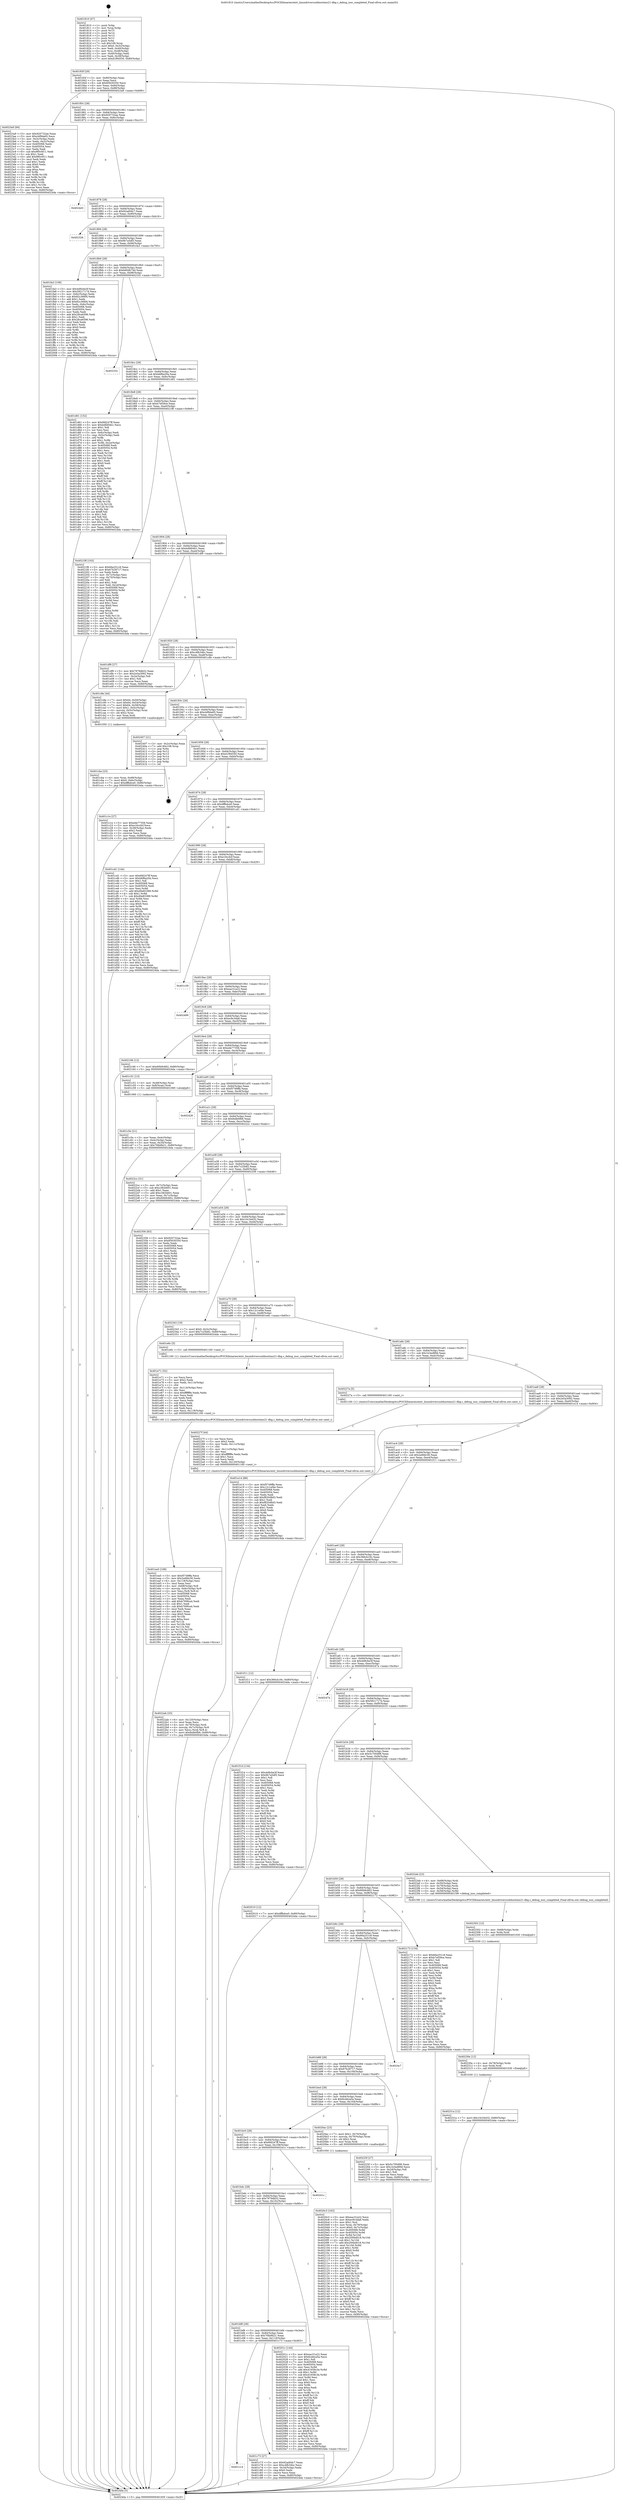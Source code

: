 digraph "0x401810" {
  label = "0x401810 (/mnt/c/Users/mathe/Desktop/tcc/POCII/binaries/extr_linuxdriversusbhostimx21-dbg.c_debug_isoc_completed_Final-ollvm.out::main(0))"
  labelloc = "t"
  node[shape=record]

  Entry [label="",width=0.3,height=0.3,shape=circle,fillcolor=black,style=filled]
  "0x40183f" [label="{
     0x40183f [29]\l
     | [instrs]\l
     &nbsp;&nbsp;0x40183f \<+3\>: mov -0x80(%rbp),%eax\l
     &nbsp;&nbsp;0x401842 \<+2\>: mov %eax,%ecx\l
     &nbsp;&nbsp;0x401844 \<+6\>: sub $0x85630350,%ecx\l
     &nbsp;&nbsp;0x40184a \<+6\>: mov %eax,-0x84(%rbp)\l
     &nbsp;&nbsp;0x401850 \<+6\>: mov %ecx,-0x88(%rbp)\l
     &nbsp;&nbsp;0x401856 \<+6\>: je 00000000004023a9 \<main+0xb99\>\l
  }"]
  "0x4023a9" [label="{
     0x4023a9 [94]\l
     | [instrs]\l
     &nbsp;&nbsp;0x4023a9 \<+5\>: mov $0x920732ae,%eax\l
     &nbsp;&nbsp;0x4023ae \<+5\>: mov $0xcbf9da65,%ecx\l
     &nbsp;&nbsp;0x4023b3 \<+3\>: mov -0x3c(%rbp),%edx\l
     &nbsp;&nbsp;0x4023b6 \<+3\>: mov %edx,-0x2c(%rbp)\l
     &nbsp;&nbsp;0x4023b9 \<+7\>: mov 0x405068,%edx\l
     &nbsp;&nbsp;0x4023c0 \<+7\>: mov 0x405054,%esi\l
     &nbsp;&nbsp;0x4023c7 \<+2\>: mov %edx,%edi\l
     &nbsp;&nbsp;0x4023c9 \<+6\>: sub $0x9f0c0f11,%edi\l
     &nbsp;&nbsp;0x4023cf \<+3\>: sub $0x1,%edi\l
     &nbsp;&nbsp;0x4023d2 \<+6\>: add $0x9f0c0f11,%edi\l
     &nbsp;&nbsp;0x4023d8 \<+3\>: imul %edi,%edx\l
     &nbsp;&nbsp;0x4023db \<+3\>: and $0x1,%edx\l
     &nbsp;&nbsp;0x4023de \<+3\>: cmp $0x0,%edx\l
     &nbsp;&nbsp;0x4023e1 \<+4\>: sete %r8b\l
     &nbsp;&nbsp;0x4023e5 \<+3\>: cmp $0xa,%esi\l
     &nbsp;&nbsp;0x4023e8 \<+4\>: setl %r9b\l
     &nbsp;&nbsp;0x4023ec \<+3\>: mov %r8b,%r10b\l
     &nbsp;&nbsp;0x4023ef \<+3\>: and %r9b,%r10b\l
     &nbsp;&nbsp;0x4023f2 \<+3\>: xor %r9b,%r8b\l
     &nbsp;&nbsp;0x4023f5 \<+3\>: or %r8b,%r10b\l
     &nbsp;&nbsp;0x4023f8 \<+4\>: test $0x1,%r10b\l
     &nbsp;&nbsp;0x4023fc \<+3\>: cmovne %ecx,%eax\l
     &nbsp;&nbsp;0x4023ff \<+3\>: mov %eax,-0x80(%rbp)\l
     &nbsp;&nbsp;0x402402 \<+5\>: jmp 00000000004024da \<main+0xcca\>\l
  }"]
  "0x40185c" [label="{
     0x40185c [28]\l
     | [instrs]\l
     &nbsp;&nbsp;0x40185c \<+5\>: jmp 0000000000401861 \<main+0x51\>\l
     &nbsp;&nbsp;0x401861 \<+6\>: mov -0x84(%rbp),%eax\l
     &nbsp;&nbsp;0x401867 \<+5\>: sub $0x920732ae,%eax\l
     &nbsp;&nbsp;0x40186c \<+6\>: mov %eax,-0x8c(%rbp)\l
     &nbsp;&nbsp;0x401872 \<+6\>: je 00000000004024d3 \<main+0xcc3\>\l
  }"]
  Exit [label="",width=0.3,height=0.3,shape=circle,fillcolor=black,style=filled,peripheries=2]
  "0x4024d3" [label="{
     0x4024d3\l
  }", style=dashed]
  "0x401878" [label="{
     0x401878 [28]\l
     | [instrs]\l
     &nbsp;&nbsp;0x401878 \<+5\>: jmp 000000000040187d \<main+0x6d\>\l
     &nbsp;&nbsp;0x40187d \<+6\>: mov -0x84(%rbp),%eax\l
     &nbsp;&nbsp;0x401883 \<+5\>: sub $0x92ad0dc7,%eax\l
     &nbsp;&nbsp;0x401888 \<+6\>: mov %eax,-0x90(%rbp)\l
     &nbsp;&nbsp;0x40188e \<+6\>: je 0000000000402326 \<main+0xb16\>\l
  }"]
  "0x40231a" [label="{
     0x40231a [12]\l
     | [instrs]\l
     &nbsp;&nbsp;0x40231a \<+7\>: movl $0x10c34432,-0x80(%rbp)\l
     &nbsp;&nbsp;0x402321 \<+5\>: jmp 00000000004024da \<main+0xcca\>\l
  }"]
  "0x402326" [label="{
     0x402326\l
  }", style=dashed]
  "0x401894" [label="{
     0x401894 [28]\l
     | [instrs]\l
     &nbsp;&nbsp;0x401894 \<+5\>: jmp 0000000000401899 \<main+0x89\>\l
     &nbsp;&nbsp;0x401899 \<+6\>: mov -0x84(%rbp),%eax\l
     &nbsp;&nbsp;0x40189f \<+5\>: sub $0x9b7a5df3,%eax\l
     &nbsp;&nbsp;0x4018a4 \<+6\>: mov %eax,-0x94(%rbp)\l
     &nbsp;&nbsp;0x4018aa \<+6\>: je 0000000000401fa3 \<main+0x793\>\l
  }"]
  "0x40230e" [label="{
     0x40230e [12]\l
     | [instrs]\l
     &nbsp;&nbsp;0x40230e \<+4\>: mov -0x78(%rbp),%rdx\l
     &nbsp;&nbsp;0x402312 \<+3\>: mov %rdx,%rdi\l
     &nbsp;&nbsp;0x402315 \<+5\>: call 0000000000401030 \<free@plt\>\l
     | [calls]\l
     &nbsp;&nbsp;0x401030 \{1\} (unknown)\l
  }"]
  "0x401fa3" [label="{
     0x401fa3 [109]\l
     | [instrs]\l
     &nbsp;&nbsp;0x401fa3 \<+5\>: mov $0x4d9cbe3f,%eax\l
     &nbsp;&nbsp;0x401fa8 \<+5\>: mov $0x5821717d,%ecx\l
     &nbsp;&nbsp;0x401fad \<+3\>: mov -0x6c(%rbp),%edx\l
     &nbsp;&nbsp;0x401fb0 \<+6\>: sub $0x82c366f4,%edx\l
     &nbsp;&nbsp;0x401fb6 \<+3\>: add $0x1,%edx\l
     &nbsp;&nbsp;0x401fb9 \<+6\>: add $0x82c366f4,%edx\l
     &nbsp;&nbsp;0x401fbf \<+3\>: mov %edx,-0x6c(%rbp)\l
     &nbsp;&nbsp;0x401fc2 \<+7\>: mov 0x405068,%edx\l
     &nbsp;&nbsp;0x401fc9 \<+7\>: mov 0x405054,%esi\l
     &nbsp;&nbsp;0x401fd0 \<+2\>: mov %edx,%edi\l
     &nbsp;&nbsp;0x401fd2 \<+6\>: add $0x28ca6596,%edi\l
     &nbsp;&nbsp;0x401fd8 \<+3\>: sub $0x1,%edi\l
     &nbsp;&nbsp;0x401fdb \<+6\>: sub $0x28ca6596,%edi\l
     &nbsp;&nbsp;0x401fe1 \<+3\>: imul %edi,%edx\l
     &nbsp;&nbsp;0x401fe4 \<+3\>: and $0x1,%edx\l
     &nbsp;&nbsp;0x401fe7 \<+3\>: cmp $0x0,%edx\l
     &nbsp;&nbsp;0x401fea \<+4\>: sete %r8b\l
     &nbsp;&nbsp;0x401fee \<+3\>: cmp $0xa,%esi\l
     &nbsp;&nbsp;0x401ff1 \<+4\>: setl %r9b\l
     &nbsp;&nbsp;0x401ff5 \<+3\>: mov %r8b,%r10b\l
     &nbsp;&nbsp;0x401ff8 \<+3\>: and %r9b,%r10b\l
     &nbsp;&nbsp;0x401ffb \<+3\>: xor %r9b,%r8b\l
     &nbsp;&nbsp;0x401ffe \<+3\>: or %r8b,%r10b\l
     &nbsp;&nbsp;0x402001 \<+4\>: test $0x1,%r10b\l
     &nbsp;&nbsp;0x402005 \<+3\>: cmovne %ecx,%eax\l
     &nbsp;&nbsp;0x402008 \<+3\>: mov %eax,-0x80(%rbp)\l
     &nbsp;&nbsp;0x40200b \<+5\>: jmp 00000000004024da \<main+0xcca\>\l
  }"]
  "0x4018b0" [label="{
     0x4018b0 [28]\l
     | [instrs]\l
     &nbsp;&nbsp;0x4018b0 \<+5\>: jmp 00000000004018b5 \<main+0xa5\>\l
     &nbsp;&nbsp;0x4018b5 \<+6\>: mov -0x84(%rbp),%eax\l
     &nbsp;&nbsp;0x4018bb \<+5\>: sub $0xb60db74d,%eax\l
     &nbsp;&nbsp;0x4018c0 \<+6\>: mov %eax,-0x98(%rbp)\l
     &nbsp;&nbsp;0x4018c6 \<+6\>: je 0000000000402332 \<main+0xb22\>\l
  }"]
  "0x402302" [label="{
     0x402302 [12]\l
     | [instrs]\l
     &nbsp;&nbsp;0x402302 \<+4\>: mov -0x68(%rbp),%rdx\l
     &nbsp;&nbsp;0x402306 \<+3\>: mov %rdx,%rdi\l
     &nbsp;&nbsp;0x402309 \<+5\>: call 0000000000401030 \<free@plt\>\l
     | [calls]\l
     &nbsp;&nbsp;0x401030 \{1\} (unknown)\l
  }"]
  "0x402332" [label="{
     0x402332\l
  }", style=dashed]
  "0x4018cc" [label="{
     0x4018cc [28]\l
     | [instrs]\l
     &nbsp;&nbsp;0x4018cc \<+5\>: jmp 00000000004018d1 \<main+0xc1\>\l
     &nbsp;&nbsp;0x4018d1 \<+6\>: mov -0x84(%rbp),%eax\l
     &nbsp;&nbsp;0x4018d7 \<+5\>: sub $0xb6f6a20a,%eax\l
     &nbsp;&nbsp;0x4018dc \<+6\>: mov %eax,-0x9c(%rbp)\l
     &nbsp;&nbsp;0x4018e2 \<+6\>: je 0000000000401d61 \<main+0x551\>\l
  }"]
  "0x4022ab" [label="{
     0x4022ab [33]\l
     | [instrs]\l
     &nbsp;&nbsp;0x4022ab \<+6\>: mov -0x120(%rbp),%ecx\l
     &nbsp;&nbsp;0x4022b1 \<+3\>: imul %eax,%ecx\l
     &nbsp;&nbsp;0x4022b4 \<+4\>: mov -0x78(%rbp),%rdi\l
     &nbsp;&nbsp;0x4022b8 \<+4\>: movslq -0x7c(%rbp),%r8\l
     &nbsp;&nbsp;0x4022bc \<+4\>: mov %ecx,(%rdi,%r8,4)\l
     &nbsp;&nbsp;0x4022c0 \<+7\>: movl $0xfedb0fb6,-0x80(%rbp)\l
     &nbsp;&nbsp;0x4022c7 \<+5\>: jmp 00000000004024da \<main+0xcca\>\l
  }"]
  "0x401d61" [label="{
     0x401d61 [152]\l
     | [instrs]\l
     &nbsp;&nbsp;0x401d61 \<+5\>: mov $0x6fd247ff,%eax\l
     &nbsp;&nbsp;0x401d66 \<+5\>: mov $0xbdfd04b1,%ecx\l
     &nbsp;&nbsp;0x401d6b \<+2\>: mov $0x1,%dl\l
     &nbsp;&nbsp;0x401d6d \<+2\>: xor %esi,%esi\l
     &nbsp;&nbsp;0x401d6f \<+3\>: mov -0x6c(%rbp),%edi\l
     &nbsp;&nbsp;0x401d72 \<+3\>: cmp -0x5c(%rbp),%edi\l
     &nbsp;&nbsp;0x401d75 \<+4\>: setl %r8b\l
     &nbsp;&nbsp;0x401d79 \<+4\>: and $0x1,%r8b\l
     &nbsp;&nbsp;0x401d7d \<+4\>: mov %r8b,-0x2e(%rbp)\l
     &nbsp;&nbsp;0x401d81 \<+7\>: mov 0x405068,%edi\l
     &nbsp;&nbsp;0x401d88 \<+8\>: mov 0x405054,%r9d\l
     &nbsp;&nbsp;0x401d90 \<+3\>: sub $0x1,%esi\l
     &nbsp;&nbsp;0x401d93 \<+3\>: mov %edi,%r10d\l
     &nbsp;&nbsp;0x401d96 \<+3\>: add %esi,%r10d\l
     &nbsp;&nbsp;0x401d99 \<+4\>: imul %r10d,%edi\l
     &nbsp;&nbsp;0x401d9d \<+3\>: and $0x1,%edi\l
     &nbsp;&nbsp;0x401da0 \<+3\>: cmp $0x0,%edi\l
     &nbsp;&nbsp;0x401da3 \<+4\>: sete %r8b\l
     &nbsp;&nbsp;0x401da7 \<+4\>: cmp $0xa,%r9d\l
     &nbsp;&nbsp;0x401dab \<+4\>: setl %r11b\l
     &nbsp;&nbsp;0x401daf \<+3\>: mov %r8b,%bl\l
     &nbsp;&nbsp;0x401db2 \<+3\>: xor $0xff,%bl\l
     &nbsp;&nbsp;0x401db5 \<+3\>: mov %r11b,%r14b\l
     &nbsp;&nbsp;0x401db8 \<+4\>: xor $0xff,%r14b\l
     &nbsp;&nbsp;0x401dbc \<+3\>: xor $0x1,%dl\l
     &nbsp;&nbsp;0x401dbf \<+3\>: mov %bl,%r15b\l
     &nbsp;&nbsp;0x401dc2 \<+4\>: and $0xff,%r15b\l
     &nbsp;&nbsp;0x401dc6 \<+3\>: and %dl,%r8b\l
     &nbsp;&nbsp;0x401dc9 \<+3\>: mov %r14b,%r12b\l
     &nbsp;&nbsp;0x401dcc \<+4\>: and $0xff,%r12b\l
     &nbsp;&nbsp;0x401dd0 \<+3\>: and %dl,%r11b\l
     &nbsp;&nbsp;0x401dd3 \<+3\>: or %r8b,%r15b\l
     &nbsp;&nbsp;0x401dd6 \<+3\>: or %r11b,%r12b\l
     &nbsp;&nbsp;0x401dd9 \<+3\>: xor %r12b,%r15b\l
     &nbsp;&nbsp;0x401ddc \<+3\>: or %r14b,%bl\l
     &nbsp;&nbsp;0x401ddf \<+3\>: xor $0xff,%bl\l
     &nbsp;&nbsp;0x401de2 \<+3\>: or $0x1,%dl\l
     &nbsp;&nbsp;0x401de5 \<+2\>: and %dl,%bl\l
     &nbsp;&nbsp;0x401de7 \<+3\>: or %bl,%r15b\l
     &nbsp;&nbsp;0x401dea \<+4\>: test $0x1,%r15b\l
     &nbsp;&nbsp;0x401dee \<+3\>: cmovne %ecx,%eax\l
     &nbsp;&nbsp;0x401df1 \<+3\>: mov %eax,-0x80(%rbp)\l
     &nbsp;&nbsp;0x401df4 \<+5\>: jmp 00000000004024da \<main+0xcca\>\l
  }"]
  "0x4018e8" [label="{
     0x4018e8 [28]\l
     | [instrs]\l
     &nbsp;&nbsp;0x4018e8 \<+5\>: jmp 00000000004018ed \<main+0xdd\>\l
     &nbsp;&nbsp;0x4018ed \<+6\>: mov -0x84(%rbp),%eax\l
     &nbsp;&nbsp;0x4018f3 \<+5\>: sub $0xb7ef39ce,%eax\l
     &nbsp;&nbsp;0x4018f8 \<+6\>: mov %eax,-0xa0(%rbp)\l
     &nbsp;&nbsp;0x4018fe \<+6\>: je 00000000004021f8 \<main+0x9e8\>\l
  }"]
  "0x40227f" [label="{
     0x40227f [44]\l
     | [instrs]\l
     &nbsp;&nbsp;0x40227f \<+2\>: xor %ecx,%ecx\l
     &nbsp;&nbsp;0x402281 \<+5\>: mov $0x2,%edx\l
     &nbsp;&nbsp;0x402286 \<+6\>: mov %edx,-0x11c(%rbp)\l
     &nbsp;&nbsp;0x40228c \<+1\>: cltd\l
     &nbsp;&nbsp;0x40228d \<+6\>: mov -0x11c(%rbp),%esi\l
     &nbsp;&nbsp;0x402293 \<+2\>: idiv %esi\l
     &nbsp;&nbsp;0x402295 \<+6\>: imul $0xfffffffe,%edx,%edx\l
     &nbsp;&nbsp;0x40229b \<+3\>: sub $0x1,%ecx\l
     &nbsp;&nbsp;0x40229e \<+2\>: sub %ecx,%edx\l
     &nbsp;&nbsp;0x4022a0 \<+6\>: mov %edx,-0x120(%rbp)\l
     &nbsp;&nbsp;0x4022a6 \<+5\>: call 0000000000401160 \<next_i\>\l
     | [calls]\l
     &nbsp;&nbsp;0x401160 \{1\} (/mnt/c/Users/mathe/Desktop/tcc/POCII/binaries/extr_linuxdriversusbhostimx21-dbg.c_debug_isoc_completed_Final-ollvm.out::next_i)\l
  }"]
  "0x4021f8" [label="{
     0x4021f8 [103]\l
     | [instrs]\l
     &nbsp;&nbsp;0x4021f8 \<+5\>: mov $0x66a251c9,%eax\l
     &nbsp;&nbsp;0x4021fd \<+5\>: mov $0x67b28717,%ecx\l
     &nbsp;&nbsp;0x402202 \<+2\>: xor %edx,%edx\l
     &nbsp;&nbsp;0x402204 \<+3\>: mov -0x7c(%rbp),%esi\l
     &nbsp;&nbsp;0x402207 \<+3\>: cmp -0x70(%rbp),%esi\l
     &nbsp;&nbsp;0x40220a \<+4\>: setl %dil\l
     &nbsp;&nbsp;0x40220e \<+4\>: and $0x1,%dil\l
     &nbsp;&nbsp;0x402212 \<+4\>: mov %dil,-0x2d(%rbp)\l
     &nbsp;&nbsp;0x402216 \<+7\>: mov 0x405068,%esi\l
     &nbsp;&nbsp;0x40221d \<+8\>: mov 0x405054,%r8d\l
     &nbsp;&nbsp;0x402225 \<+3\>: sub $0x1,%edx\l
     &nbsp;&nbsp;0x402228 \<+3\>: mov %esi,%r9d\l
     &nbsp;&nbsp;0x40222b \<+3\>: add %edx,%r9d\l
     &nbsp;&nbsp;0x40222e \<+4\>: imul %r9d,%esi\l
     &nbsp;&nbsp;0x402232 \<+3\>: and $0x1,%esi\l
     &nbsp;&nbsp;0x402235 \<+3\>: cmp $0x0,%esi\l
     &nbsp;&nbsp;0x402238 \<+4\>: sete %dil\l
     &nbsp;&nbsp;0x40223c \<+4\>: cmp $0xa,%r8d\l
     &nbsp;&nbsp;0x402240 \<+4\>: setl %r10b\l
     &nbsp;&nbsp;0x402244 \<+3\>: mov %dil,%r11b\l
     &nbsp;&nbsp;0x402247 \<+3\>: and %r10b,%r11b\l
     &nbsp;&nbsp;0x40224a \<+3\>: xor %r10b,%dil\l
     &nbsp;&nbsp;0x40224d \<+3\>: or %dil,%r11b\l
     &nbsp;&nbsp;0x402250 \<+4\>: test $0x1,%r11b\l
     &nbsp;&nbsp;0x402254 \<+3\>: cmovne %ecx,%eax\l
     &nbsp;&nbsp;0x402257 \<+3\>: mov %eax,-0x80(%rbp)\l
     &nbsp;&nbsp;0x40225a \<+5\>: jmp 00000000004024da \<main+0xcca\>\l
  }"]
  "0x401904" [label="{
     0x401904 [28]\l
     | [instrs]\l
     &nbsp;&nbsp;0x401904 \<+5\>: jmp 0000000000401909 \<main+0xf9\>\l
     &nbsp;&nbsp;0x401909 \<+6\>: mov -0x84(%rbp),%eax\l
     &nbsp;&nbsp;0x40190f \<+5\>: sub $0xbdfd04b1,%eax\l
     &nbsp;&nbsp;0x401914 \<+6\>: mov %eax,-0xa4(%rbp)\l
     &nbsp;&nbsp;0x40191a \<+6\>: je 0000000000401df9 \<main+0x5e9\>\l
  }"]
  "0x4020c3" [label="{
     0x4020c3 [163]\l
     | [instrs]\l
     &nbsp;&nbsp;0x4020c3 \<+5\>: mov $0xeac31a22,%ecx\l
     &nbsp;&nbsp;0x4020c8 \<+5\>: mov $0xec9c3da6,%edx\l
     &nbsp;&nbsp;0x4020cd \<+3\>: mov $0x1,%sil\l
     &nbsp;&nbsp;0x4020d0 \<+4\>: mov %rax,-0x78(%rbp)\l
     &nbsp;&nbsp;0x4020d4 \<+7\>: movl $0x0,-0x7c(%rbp)\l
     &nbsp;&nbsp;0x4020db \<+8\>: mov 0x405068,%r8d\l
     &nbsp;&nbsp;0x4020e3 \<+8\>: mov 0x405054,%r9d\l
     &nbsp;&nbsp;0x4020eb \<+3\>: mov %r8d,%r10d\l
     &nbsp;&nbsp;0x4020ee \<+7\>: sub $0x200bd018,%r10d\l
     &nbsp;&nbsp;0x4020f5 \<+4\>: sub $0x1,%r10d\l
     &nbsp;&nbsp;0x4020f9 \<+7\>: add $0x200bd018,%r10d\l
     &nbsp;&nbsp;0x402100 \<+4\>: imul %r10d,%r8d\l
     &nbsp;&nbsp;0x402104 \<+4\>: and $0x1,%r8d\l
     &nbsp;&nbsp;0x402108 \<+4\>: cmp $0x0,%r8d\l
     &nbsp;&nbsp;0x40210c \<+4\>: sete %r11b\l
     &nbsp;&nbsp;0x402110 \<+4\>: cmp $0xa,%r9d\l
     &nbsp;&nbsp;0x402114 \<+3\>: setl %bl\l
     &nbsp;&nbsp;0x402117 \<+3\>: mov %r11b,%r14b\l
     &nbsp;&nbsp;0x40211a \<+4\>: xor $0xff,%r14b\l
     &nbsp;&nbsp;0x40211e \<+3\>: mov %bl,%r15b\l
     &nbsp;&nbsp;0x402121 \<+4\>: xor $0xff,%r15b\l
     &nbsp;&nbsp;0x402125 \<+4\>: xor $0x0,%sil\l
     &nbsp;&nbsp;0x402129 \<+3\>: mov %r14b,%r12b\l
     &nbsp;&nbsp;0x40212c \<+4\>: and $0x0,%r12b\l
     &nbsp;&nbsp;0x402130 \<+3\>: and %sil,%r11b\l
     &nbsp;&nbsp;0x402133 \<+3\>: mov %r15b,%r13b\l
     &nbsp;&nbsp;0x402136 \<+4\>: and $0x0,%r13b\l
     &nbsp;&nbsp;0x40213a \<+3\>: and %sil,%bl\l
     &nbsp;&nbsp;0x40213d \<+3\>: or %r11b,%r12b\l
     &nbsp;&nbsp;0x402140 \<+3\>: or %bl,%r13b\l
     &nbsp;&nbsp;0x402143 \<+3\>: xor %r13b,%r12b\l
     &nbsp;&nbsp;0x402146 \<+3\>: or %r15b,%r14b\l
     &nbsp;&nbsp;0x402149 \<+4\>: xor $0xff,%r14b\l
     &nbsp;&nbsp;0x40214d \<+4\>: or $0x0,%sil\l
     &nbsp;&nbsp;0x402151 \<+3\>: and %sil,%r14b\l
     &nbsp;&nbsp;0x402154 \<+3\>: or %r14b,%r12b\l
     &nbsp;&nbsp;0x402157 \<+4\>: test $0x1,%r12b\l
     &nbsp;&nbsp;0x40215b \<+3\>: cmovne %edx,%ecx\l
     &nbsp;&nbsp;0x40215e \<+3\>: mov %ecx,-0x80(%rbp)\l
     &nbsp;&nbsp;0x402161 \<+5\>: jmp 00000000004024da \<main+0xcca\>\l
  }"]
  "0x401df9" [label="{
     0x401df9 [27]\l
     | [instrs]\l
     &nbsp;&nbsp;0x401df9 \<+5\>: mov $0x7979db52,%eax\l
     &nbsp;&nbsp;0x401dfe \<+5\>: mov $0x2e5a3092,%ecx\l
     &nbsp;&nbsp;0x401e03 \<+3\>: mov -0x2e(%rbp),%dl\l
     &nbsp;&nbsp;0x401e06 \<+3\>: test $0x1,%dl\l
     &nbsp;&nbsp;0x401e09 \<+3\>: cmovne %ecx,%eax\l
     &nbsp;&nbsp;0x401e0c \<+3\>: mov %eax,-0x80(%rbp)\l
     &nbsp;&nbsp;0x401e0f \<+5\>: jmp 00000000004024da \<main+0xcca\>\l
  }"]
  "0x401920" [label="{
     0x401920 [28]\l
     | [instrs]\l
     &nbsp;&nbsp;0x401920 \<+5\>: jmp 0000000000401925 \<main+0x115\>\l
     &nbsp;&nbsp;0x401925 \<+6\>: mov -0x84(%rbp),%eax\l
     &nbsp;&nbsp;0x40192b \<+5\>: sub $0xc4fb34bc,%eax\l
     &nbsp;&nbsp;0x401930 \<+6\>: mov %eax,-0xa8(%rbp)\l
     &nbsp;&nbsp;0x401936 \<+6\>: je 0000000000401c8e \<main+0x47e\>\l
  }"]
  "0x401ea5" [label="{
     0x401ea5 [108]\l
     | [instrs]\l
     &nbsp;&nbsp;0x401ea5 \<+5\>: mov $0xf57d9ffa,%ecx\l
     &nbsp;&nbsp;0x401eaa \<+5\>: mov $0x2e6fdc56,%edx\l
     &nbsp;&nbsp;0x401eaf \<+6\>: mov -0x118(%rbp),%esi\l
     &nbsp;&nbsp;0x401eb5 \<+3\>: imul %eax,%esi\l
     &nbsp;&nbsp;0x401eb8 \<+4\>: mov -0x68(%rbp),%r8\l
     &nbsp;&nbsp;0x401ebc \<+4\>: movslq -0x6c(%rbp),%r9\l
     &nbsp;&nbsp;0x401ec0 \<+4\>: mov %esi,(%r8,%r9,4)\l
     &nbsp;&nbsp;0x401ec4 \<+7\>: mov 0x405068,%eax\l
     &nbsp;&nbsp;0x401ecb \<+7\>: mov 0x405054,%esi\l
     &nbsp;&nbsp;0x401ed2 \<+2\>: mov %eax,%edi\l
     &nbsp;&nbsp;0x401ed4 \<+6\>: add $0xb769fca4,%edi\l
     &nbsp;&nbsp;0x401eda \<+3\>: sub $0x1,%edi\l
     &nbsp;&nbsp;0x401edd \<+6\>: sub $0xb769fca4,%edi\l
     &nbsp;&nbsp;0x401ee3 \<+3\>: imul %edi,%eax\l
     &nbsp;&nbsp;0x401ee6 \<+3\>: and $0x1,%eax\l
     &nbsp;&nbsp;0x401ee9 \<+3\>: cmp $0x0,%eax\l
     &nbsp;&nbsp;0x401eec \<+4\>: sete %r10b\l
     &nbsp;&nbsp;0x401ef0 \<+3\>: cmp $0xa,%esi\l
     &nbsp;&nbsp;0x401ef3 \<+4\>: setl %r11b\l
     &nbsp;&nbsp;0x401ef7 \<+3\>: mov %r10b,%bl\l
     &nbsp;&nbsp;0x401efa \<+3\>: and %r11b,%bl\l
     &nbsp;&nbsp;0x401efd \<+3\>: xor %r11b,%r10b\l
     &nbsp;&nbsp;0x401f00 \<+3\>: or %r10b,%bl\l
     &nbsp;&nbsp;0x401f03 \<+3\>: test $0x1,%bl\l
     &nbsp;&nbsp;0x401f06 \<+3\>: cmovne %edx,%ecx\l
     &nbsp;&nbsp;0x401f09 \<+3\>: mov %ecx,-0x80(%rbp)\l
     &nbsp;&nbsp;0x401f0c \<+5\>: jmp 00000000004024da \<main+0xcca\>\l
  }"]
  "0x401c8e" [label="{
     0x401c8e [44]\l
     | [instrs]\l
     &nbsp;&nbsp;0x401c8e \<+7\>: movl $0x64,-0x50(%rbp)\l
     &nbsp;&nbsp;0x401c95 \<+7\>: movl $0x64,-0x54(%rbp)\l
     &nbsp;&nbsp;0x401c9c \<+7\>: movl $0x64,-0x58(%rbp)\l
     &nbsp;&nbsp;0x401ca3 \<+7\>: movl $0x1,-0x5c(%rbp)\l
     &nbsp;&nbsp;0x401caa \<+4\>: movslq -0x5c(%rbp),%rax\l
     &nbsp;&nbsp;0x401cae \<+4\>: shl $0x2,%rax\l
     &nbsp;&nbsp;0x401cb2 \<+3\>: mov %rax,%rdi\l
     &nbsp;&nbsp;0x401cb5 \<+5\>: call 0000000000401050 \<malloc@plt\>\l
     | [calls]\l
     &nbsp;&nbsp;0x401050 \{1\} (unknown)\l
  }"]
  "0x40193c" [label="{
     0x40193c [28]\l
     | [instrs]\l
     &nbsp;&nbsp;0x40193c \<+5\>: jmp 0000000000401941 \<main+0x131\>\l
     &nbsp;&nbsp;0x401941 \<+6\>: mov -0x84(%rbp),%eax\l
     &nbsp;&nbsp;0x401947 \<+5\>: sub $0xcbf9da65,%eax\l
     &nbsp;&nbsp;0x40194c \<+6\>: mov %eax,-0xac(%rbp)\l
     &nbsp;&nbsp;0x401952 \<+6\>: je 0000000000402407 \<main+0xbf7\>\l
  }"]
  "0x401e71" [label="{
     0x401e71 [52]\l
     | [instrs]\l
     &nbsp;&nbsp;0x401e71 \<+2\>: xor %ecx,%ecx\l
     &nbsp;&nbsp;0x401e73 \<+5\>: mov $0x2,%edx\l
     &nbsp;&nbsp;0x401e78 \<+6\>: mov %edx,-0x114(%rbp)\l
     &nbsp;&nbsp;0x401e7e \<+1\>: cltd\l
     &nbsp;&nbsp;0x401e7f \<+6\>: mov -0x114(%rbp),%esi\l
     &nbsp;&nbsp;0x401e85 \<+2\>: idiv %esi\l
     &nbsp;&nbsp;0x401e87 \<+6\>: imul $0xfffffffe,%edx,%edx\l
     &nbsp;&nbsp;0x401e8d \<+2\>: mov %ecx,%edi\l
     &nbsp;&nbsp;0x401e8f \<+2\>: sub %edx,%edi\l
     &nbsp;&nbsp;0x401e91 \<+2\>: mov %ecx,%edx\l
     &nbsp;&nbsp;0x401e93 \<+3\>: sub $0x1,%edx\l
     &nbsp;&nbsp;0x401e96 \<+2\>: add %edx,%edi\l
     &nbsp;&nbsp;0x401e98 \<+2\>: sub %edi,%ecx\l
     &nbsp;&nbsp;0x401e9a \<+6\>: mov %ecx,-0x118(%rbp)\l
     &nbsp;&nbsp;0x401ea0 \<+5\>: call 0000000000401160 \<next_i\>\l
     | [calls]\l
     &nbsp;&nbsp;0x401160 \{1\} (/mnt/c/Users/mathe/Desktop/tcc/POCII/binaries/extr_linuxdriversusbhostimx21-dbg.c_debug_isoc_completed_Final-ollvm.out::next_i)\l
  }"]
  "0x402407" [label="{
     0x402407 [21]\l
     | [instrs]\l
     &nbsp;&nbsp;0x402407 \<+3\>: mov -0x2c(%rbp),%eax\l
     &nbsp;&nbsp;0x40240a \<+7\>: add $0x108,%rsp\l
     &nbsp;&nbsp;0x402411 \<+1\>: pop %rbx\l
     &nbsp;&nbsp;0x402412 \<+2\>: pop %r12\l
     &nbsp;&nbsp;0x402414 \<+2\>: pop %r13\l
     &nbsp;&nbsp;0x402416 \<+2\>: pop %r14\l
     &nbsp;&nbsp;0x402418 \<+2\>: pop %r15\l
     &nbsp;&nbsp;0x40241a \<+1\>: pop %rbp\l
     &nbsp;&nbsp;0x40241b \<+1\>: ret\l
  }"]
  "0x401958" [label="{
     0x401958 [28]\l
     | [instrs]\l
     &nbsp;&nbsp;0x401958 \<+5\>: jmp 000000000040195d \<main+0x14d\>\l
     &nbsp;&nbsp;0x40195d \<+6\>: mov -0x84(%rbp),%eax\l
     &nbsp;&nbsp;0x401963 \<+5\>: sub $0xd1f94550,%eax\l
     &nbsp;&nbsp;0x401968 \<+6\>: mov %eax,-0xb0(%rbp)\l
     &nbsp;&nbsp;0x40196e \<+6\>: je 0000000000401c1e \<main+0x40e\>\l
  }"]
  "0x401cba" [label="{
     0x401cba [23]\l
     | [instrs]\l
     &nbsp;&nbsp;0x401cba \<+4\>: mov %rax,-0x68(%rbp)\l
     &nbsp;&nbsp;0x401cbe \<+7\>: movl $0x0,-0x6c(%rbp)\l
     &nbsp;&nbsp;0x401cc5 \<+7\>: movl $0xdffbdce0,-0x80(%rbp)\l
     &nbsp;&nbsp;0x401ccc \<+5\>: jmp 00000000004024da \<main+0xcca\>\l
  }"]
  "0x401c1e" [label="{
     0x401c1e [27]\l
     | [instrs]\l
     &nbsp;&nbsp;0x401c1e \<+5\>: mov $0xede77358,%eax\l
     &nbsp;&nbsp;0x401c23 \<+5\>: mov $0xe16ccfcf,%ecx\l
     &nbsp;&nbsp;0x401c28 \<+3\>: mov -0x38(%rbp),%edx\l
     &nbsp;&nbsp;0x401c2b \<+3\>: cmp $0x2,%edx\l
     &nbsp;&nbsp;0x401c2e \<+3\>: cmovne %ecx,%eax\l
     &nbsp;&nbsp;0x401c31 \<+3\>: mov %eax,-0x80(%rbp)\l
     &nbsp;&nbsp;0x401c34 \<+5\>: jmp 00000000004024da \<main+0xcca\>\l
  }"]
  "0x401974" [label="{
     0x401974 [28]\l
     | [instrs]\l
     &nbsp;&nbsp;0x401974 \<+5\>: jmp 0000000000401979 \<main+0x169\>\l
     &nbsp;&nbsp;0x401979 \<+6\>: mov -0x84(%rbp),%eax\l
     &nbsp;&nbsp;0x40197f \<+5\>: sub $0xdffbdce0,%eax\l
     &nbsp;&nbsp;0x401984 \<+6\>: mov %eax,-0xb4(%rbp)\l
     &nbsp;&nbsp;0x40198a \<+6\>: je 0000000000401cd1 \<main+0x4c1\>\l
  }"]
  "0x4024da" [label="{
     0x4024da [5]\l
     | [instrs]\l
     &nbsp;&nbsp;0x4024da \<+5\>: jmp 000000000040183f \<main+0x2f\>\l
  }"]
  "0x401810" [label="{
     0x401810 [47]\l
     | [instrs]\l
     &nbsp;&nbsp;0x401810 \<+1\>: push %rbp\l
     &nbsp;&nbsp;0x401811 \<+3\>: mov %rsp,%rbp\l
     &nbsp;&nbsp;0x401814 \<+2\>: push %r15\l
     &nbsp;&nbsp;0x401816 \<+2\>: push %r14\l
     &nbsp;&nbsp;0x401818 \<+2\>: push %r13\l
     &nbsp;&nbsp;0x40181a \<+2\>: push %r12\l
     &nbsp;&nbsp;0x40181c \<+1\>: push %rbx\l
     &nbsp;&nbsp;0x40181d \<+7\>: sub $0x108,%rsp\l
     &nbsp;&nbsp;0x401824 \<+7\>: movl $0x0,-0x3c(%rbp)\l
     &nbsp;&nbsp;0x40182b \<+3\>: mov %edi,-0x40(%rbp)\l
     &nbsp;&nbsp;0x40182e \<+4\>: mov %rsi,-0x48(%rbp)\l
     &nbsp;&nbsp;0x401832 \<+3\>: mov -0x40(%rbp),%edi\l
     &nbsp;&nbsp;0x401835 \<+3\>: mov %edi,-0x38(%rbp)\l
     &nbsp;&nbsp;0x401838 \<+7\>: movl $0xd1f94550,-0x80(%rbp)\l
  }"]
  "0x401c14" [label="{
     0x401c14\l
  }", style=dashed]
  "0x401cd1" [label="{
     0x401cd1 [144]\l
     | [instrs]\l
     &nbsp;&nbsp;0x401cd1 \<+5\>: mov $0x6fd247ff,%eax\l
     &nbsp;&nbsp;0x401cd6 \<+5\>: mov $0xb6f6a20a,%ecx\l
     &nbsp;&nbsp;0x401cdb \<+2\>: mov $0x1,%dl\l
     &nbsp;&nbsp;0x401cdd \<+7\>: mov 0x405068,%esi\l
     &nbsp;&nbsp;0x401ce4 \<+7\>: mov 0x405054,%edi\l
     &nbsp;&nbsp;0x401ceb \<+3\>: mov %esi,%r8d\l
     &nbsp;&nbsp;0x401cee \<+7\>: add $0xd0e83389,%r8d\l
     &nbsp;&nbsp;0x401cf5 \<+4\>: sub $0x1,%r8d\l
     &nbsp;&nbsp;0x401cf9 \<+7\>: sub $0xd0e83389,%r8d\l
     &nbsp;&nbsp;0x401d00 \<+4\>: imul %r8d,%esi\l
     &nbsp;&nbsp;0x401d04 \<+3\>: and $0x1,%esi\l
     &nbsp;&nbsp;0x401d07 \<+3\>: cmp $0x0,%esi\l
     &nbsp;&nbsp;0x401d0a \<+4\>: sete %r9b\l
     &nbsp;&nbsp;0x401d0e \<+3\>: cmp $0xa,%edi\l
     &nbsp;&nbsp;0x401d11 \<+4\>: setl %r10b\l
     &nbsp;&nbsp;0x401d15 \<+3\>: mov %r9b,%r11b\l
     &nbsp;&nbsp;0x401d18 \<+4\>: xor $0xff,%r11b\l
     &nbsp;&nbsp;0x401d1c \<+3\>: mov %r10b,%bl\l
     &nbsp;&nbsp;0x401d1f \<+3\>: xor $0xff,%bl\l
     &nbsp;&nbsp;0x401d22 \<+3\>: xor $0x1,%dl\l
     &nbsp;&nbsp;0x401d25 \<+3\>: mov %r11b,%r14b\l
     &nbsp;&nbsp;0x401d28 \<+4\>: and $0xff,%r14b\l
     &nbsp;&nbsp;0x401d2c \<+3\>: and %dl,%r9b\l
     &nbsp;&nbsp;0x401d2f \<+3\>: mov %bl,%r15b\l
     &nbsp;&nbsp;0x401d32 \<+4\>: and $0xff,%r15b\l
     &nbsp;&nbsp;0x401d36 \<+3\>: and %dl,%r10b\l
     &nbsp;&nbsp;0x401d39 \<+3\>: or %r9b,%r14b\l
     &nbsp;&nbsp;0x401d3c \<+3\>: or %r10b,%r15b\l
     &nbsp;&nbsp;0x401d3f \<+3\>: xor %r15b,%r14b\l
     &nbsp;&nbsp;0x401d42 \<+3\>: or %bl,%r11b\l
     &nbsp;&nbsp;0x401d45 \<+4\>: xor $0xff,%r11b\l
     &nbsp;&nbsp;0x401d49 \<+3\>: or $0x1,%dl\l
     &nbsp;&nbsp;0x401d4c \<+3\>: and %dl,%r11b\l
     &nbsp;&nbsp;0x401d4f \<+3\>: or %r11b,%r14b\l
     &nbsp;&nbsp;0x401d52 \<+4\>: test $0x1,%r14b\l
     &nbsp;&nbsp;0x401d56 \<+3\>: cmovne %ecx,%eax\l
     &nbsp;&nbsp;0x401d59 \<+3\>: mov %eax,-0x80(%rbp)\l
     &nbsp;&nbsp;0x401d5c \<+5\>: jmp 00000000004024da \<main+0xcca\>\l
  }"]
  "0x401990" [label="{
     0x401990 [28]\l
     | [instrs]\l
     &nbsp;&nbsp;0x401990 \<+5\>: jmp 0000000000401995 \<main+0x185\>\l
     &nbsp;&nbsp;0x401995 \<+6\>: mov -0x84(%rbp),%eax\l
     &nbsp;&nbsp;0x40199b \<+5\>: sub $0xe16ccfcf,%eax\l
     &nbsp;&nbsp;0x4019a0 \<+6\>: mov %eax,-0xb8(%rbp)\l
     &nbsp;&nbsp;0x4019a6 \<+6\>: je 0000000000401c39 \<main+0x429\>\l
  }"]
  "0x401c73" [label="{
     0x401c73 [27]\l
     | [instrs]\l
     &nbsp;&nbsp;0x401c73 \<+5\>: mov $0x92ad0dc7,%eax\l
     &nbsp;&nbsp;0x401c78 \<+5\>: mov $0xc4fb34bc,%ecx\l
     &nbsp;&nbsp;0x401c7d \<+3\>: mov -0x34(%rbp),%edx\l
     &nbsp;&nbsp;0x401c80 \<+3\>: cmp $0x0,%edx\l
     &nbsp;&nbsp;0x401c83 \<+3\>: cmove %ecx,%eax\l
     &nbsp;&nbsp;0x401c86 \<+3\>: mov %eax,-0x80(%rbp)\l
     &nbsp;&nbsp;0x401c89 \<+5\>: jmp 00000000004024da \<main+0xcca\>\l
  }"]
  "0x401c39" [label="{
     0x401c39\l
  }", style=dashed]
  "0x4019ac" [label="{
     0x4019ac [28]\l
     | [instrs]\l
     &nbsp;&nbsp;0x4019ac \<+5\>: jmp 00000000004019b1 \<main+0x1a1\>\l
     &nbsp;&nbsp;0x4019b1 \<+6\>: mov -0x84(%rbp),%eax\l
     &nbsp;&nbsp;0x4019b7 \<+5\>: sub $0xeac31a22,%eax\l
     &nbsp;&nbsp;0x4019bc \<+6\>: mov %eax,-0xbc(%rbp)\l
     &nbsp;&nbsp;0x4019c2 \<+6\>: je 0000000000402499 \<main+0xc89\>\l
  }"]
  "0x401bf8" [label="{
     0x401bf8 [28]\l
     | [instrs]\l
     &nbsp;&nbsp;0x401bf8 \<+5\>: jmp 0000000000401bfd \<main+0x3ed\>\l
     &nbsp;&nbsp;0x401bfd \<+6\>: mov -0x84(%rbp),%eax\l
     &nbsp;&nbsp;0x401c03 \<+5\>: sub $0x7f4b9b21,%eax\l
     &nbsp;&nbsp;0x401c08 \<+6\>: mov %eax,-0x110(%rbp)\l
     &nbsp;&nbsp;0x401c0e \<+6\>: je 0000000000401c73 \<main+0x463\>\l
  }"]
  "0x402499" [label="{
     0x402499\l
  }", style=dashed]
  "0x4019c8" [label="{
     0x4019c8 [28]\l
     | [instrs]\l
     &nbsp;&nbsp;0x4019c8 \<+5\>: jmp 00000000004019cd \<main+0x1bd\>\l
     &nbsp;&nbsp;0x4019cd \<+6\>: mov -0x84(%rbp),%eax\l
     &nbsp;&nbsp;0x4019d3 \<+5\>: sub $0xec9c3da6,%eax\l
     &nbsp;&nbsp;0x4019d8 \<+6\>: mov %eax,-0xc0(%rbp)\l
     &nbsp;&nbsp;0x4019de \<+6\>: je 0000000000402166 \<main+0x956\>\l
  }"]
  "0x40201c" [label="{
     0x40201c [144]\l
     | [instrs]\l
     &nbsp;&nbsp;0x40201c \<+5\>: mov $0xeac31a22,%eax\l
     &nbsp;&nbsp;0x402021 \<+5\>: mov $0x6cddca5a,%ecx\l
     &nbsp;&nbsp;0x402026 \<+2\>: mov $0x1,%dl\l
     &nbsp;&nbsp;0x402028 \<+7\>: mov 0x405068,%esi\l
     &nbsp;&nbsp;0x40202f \<+7\>: mov 0x405054,%edi\l
     &nbsp;&nbsp;0x402036 \<+3\>: mov %esi,%r8d\l
     &nbsp;&nbsp;0x402039 \<+7\>: add $0x41658c3e,%r8d\l
     &nbsp;&nbsp;0x402040 \<+4\>: sub $0x1,%r8d\l
     &nbsp;&nbsp;0x402044 \<+7\>: sub $0x41658c3e,%r8d\l
     &nbsp;&nbsp;0x40204b \<+4\>: imul %r8d,%esi\l
     &nbsp;&nbsp;0x40204f \<+3\>: and $0x1,%esi\l
     &nbsp;&nbsp;0x402052 \<+3\>: cmp $0x0,%esi\l
     &nbsp;&nbsp;0x402055 \<+4\>: sete %r9b\l
     &nbsp;&nbsp;0x402059 \<+3\>: cmp $0xa,%edi\l
     &nbsp;&nbsp;0x40205c \<+4\>: setl %r10b\l
     &nbsp;&nbsp;0x402060 \<+3\>: mov %r9b,%r11b\l
     &nbsp;&nbsp;0x402063 \<+4\>: xor $0xff,%r11b\l
     &nbsp;&nbsp;0x402067 \<+3\>: mov %r10b,%bl\l
     &nbsp;&nbsp;0x40206a \<+3\>: xor $0xff,%bl\l
     &nbsp;&nbsp;0x40206d \<+3\>: xor $0x0,%dl\l
     &nbsp;&nbsp;0x402070 \<+3\>: mov %r11b,%r14b\l
     &nbsp;&nbsp;0x402073 \<+4\>: and $0x0,%r14b\l
     &nbsp;&nbsp;0x402077 \<+3\>: and %dl,%r9b\l
     &nbsp;&nbsp;0x40207a \<+3\>: mov %bl,%r15b\l
     &nbsp;&nbsp;0x40207d \<+4\>: and $0x0,%r15b\l
     &nbsp;&nbsp;0x402081 \<+3\>: and %dl,%r10b\l
     &nbsp;&nbsp;0x402084 \<+3\>: or %r9b,%r14b\l
     &nbsp;&nbsp;0x402087 \<+3\>: or %r10b,%r15b\l
     &nbsp;&nbsp;0x40208a \<+3\>: xor %r15b,%r14b\l
     &nbsp;&nbsp;0x40208d \<+3\>: or %bl,%r11b\l
     &nbsp;&nbsp;0x402090 \<+4\>: xor $0xff,%r11b\l
     &nbsp;&nbsp;0x402094 \<+3\>: or $0x0,%dl\l
     &nbsp;&nbsp;0x402097 \<+3\>: and %dl,%r11b\l
     &nbsp;&nbsp;0x40209a \<+3\>: or %r11b,%r14b\l
     &nbsp;&nbsp;0x40209d \<+4\>: test $0x1,%r14b\l
     &nbsp;&nbsp;0x4020a1 \<+3\>: cmovne %ecx,%eax\l
     &nbsp;&nbsp;0x4020a4 \<+3\>: mov %eax,-0x80(%rbp)\l
     &nbsp;&nbsp;0x4020a7 \<+5\>: jmp 00000000004024da \<main+0xcca\>\l
  }"]
  "0x402166" [label="{
     0x402166 [12]\l
     | [instrs]\l
     &nbsp;&nbsp;0x402166 \<+7\>: movl $0x60b9c662,-0x80(%rbp)\l
     &nbsp;&nbsp;0x40216d \<+5\>: jmp 00000000004024da \<main+0xcca\>\l
  }"]
  "0x4019e4" [label="{
     0x4019e4 [28]\l
     | [instrs]\l
     &nbsp;&nbsp;0x4019e4 \<+5\>: jmp 00000000004019e9 \<main+0x1d9\>\l
     &nbsp;&nbsp;0x4019e9 \<+6\>: mov -0x84(%rbp),%eax\l
     &nbsp;&nbsp;0x4019ef \<+5\>: sub $0xede77358,%eax\l
     &nbsp;&nbsp;0x4019f4 \<+6\>: mov %eax,-0xc4(%rbp)\l
     &nbsp;&nbsp;0x4019fa \<+6\>: je 0000000000401c51 \<main+0x441\>\l
  }"]
  "0x401bdc" [label="{
     0x401bdc [28]\l
     | [instrs]\l
     &nbsp;&nbsp;0x401bdc \<+5\>: jmp 0000000000401be1 \<main+0x3d1\>\l
     &nbsp;&nbsp;0x401be1 \<+6\>: mov -0x84(%rbp),%eax\l
     &nbsp;&nbsp;0x401be7 \<+5\>: sub $0x7979db52,%eax\l
     &nbsp;&nbsp;0x401bec \<+6\>: mov %eax,-0x10c(%rbp)\l
     &nbsp;&nbsp;0x401bf2 \<+6\>: je 000000000040201c \<main+0x80c\>\l
  }"]
  "0x401c51" [label="{
     0x401c51 [13]\l
     | [instrs]\l
     &nbsp;&nbsp;0x401c51 \<+4\>: mov -0x48(%rbp),%rax\l
     &nbsp;&nbsp;0x401c55 \<+4\>: mov 0x8(%rax),%rdi\l
     &nbsp;&nbsp;0x401c59 \<+5\>: call 0000000000401060 \<atoi@plt\>\l
     | [calls]\l
     &nbsp;&nbsp;0x401060 \{1\} (unknown)\l
  }"]
  "0x401a00" [label="{
     0x401a00 [28]\l
     | [instrs]\l
     &nbsp;&nbsp;0x401a00 \<+5\>: jmp 0000000000401a05 \<main+0x1f5\>\l
     &nbsp;&nbsp;0x401a05 \<+6\>: mov -0x84(%rbp),%eax\l
     &nbsp;&nbsp;0x401a0b \<+5\>: sub $0xf57d9ffa,%eax\l
     &nbsp;&nbsp;0x401a10 \<+6\>: mov %eax,-0xc8(%rbp)\l
     &nbsp;&nbsp;0x401a16 \<+6\>: je 0000000000402428 \<main+0xc18\>\l
  }"]
  "0x401c5e" [label="{
     0x401c5e [21]\l
     | [instrs]\l
     &nbsp;&nbsp;0x401c5e \<+3\>: mov %eax,-0x4c(%rbp)\l
     &nbsp;&nbsp;0x401c61 \<+3\>: mov -0x4c(%rbp),%eax\l
     &nbsp;&nbsp;0x401c64 \<+3\>: mov %eax,-0x34(%rbp)\l
     &nbsp;&nbsp;0x401c67 \<+7\>: movl $0x7f4b9b21,-0x80(%rbp)\l
     &nbsp;&nbsp;0x401c6e \<+5\>: jmp 00000000004024da \<main+0xcca\>\l
  }"]
  "0x40241c" [label="{
     0x40241c\l
  }", style=dashed]
  "0x402428" [label="{
     0x402428\l
  }", style=dashed]
  "0x401a1c" [label="{
     0x401a1c [28]\l
     | [instrs]\l
     &nbsp;&nbsp;0x401a1c \<+5\>: jmp 0000000000401a21 \<main+0x211\>\l
     &nbsp;&nbsp;0x401a21 \<+6\>: mov -0x84(%rbp),%eax\l
     &nbsp;&nbsp;0x401a27 \<+5\>: sub $0xfedb0fb6,%eax\l
     &nbsp;&nbsp;0x401a2c \<+6\>: mov %eax,-0xcc(%rbp)\l
     &nbsp;&nbsp;0x401a32 \<+6\>: je 00000000004022cc \<main+0xabc\>\l
  }"]
  "0x401bc0" [label="{
     0x401bc0 [28]\l
     | [instrs]\l
     &nbsp;&nbsp;0x401bc0 \<+5\>: jmp 0000000000401bc5 \<main+0x3b5\>\l
     &nbsp;&nbsp;0x401bc5 \<+6\>: mov -0x84(%rbp),%eax\l
     &nbsp;&nbsp;0x401bcb \<+5\>: sub $0x6fd247ff,%eax\l
     &nbsp;&nbsp;0x401bd0 \<+6\>: mov %eax,-0x108(%rbp)\l
     &nbsp;&nbsp;0x401bd6 \<+6\>: je 000000000040241c \<main+0xc0c\>\l
  }"]
  "0x4022cc" [label="{
     0x4022cc [31]\l
     | [instrs]\l
     &nbsp;&nbsp;0x4022cc \<+3\>: mov -0x7c(%rbp),%eax\l
     &nbsp;&nbsp;0x4022cf \<+5\>: sub $0xc382b601,%eax\l
     &nbsp;&nbsp;0x4022d4 \<+3\>: add $0x1,%eax\l
     &nbsp;&nbsp;0x4022d7 \<+5\>: add $0xc382b601,%eax\l
     &nbsp;&nbsp;0x4022dc \<+3\>: mov %eax,-0x7c(%rbp)\l
     &nbsp;&nbsp;0x4022df \<+7\>: movl $0x60b9c662,-0x80(%rbp)\l
     &nbsp;&nbsp;0x4022e6 \<+5\>: jmp 00000000004024da \<main+0xcca\>\l
  }"]
  "0x401a38" [label="{
     0x401a38 [28]\l
     | [instrs]\l
     &nbsp;&nbsp;0x401a38 \<+5\>: jmp 0000000000401a3d \<main+0x22d\>\l
     &nbsp;&nbsp;0x401a3d \<+6\>: mov -0x84(%rbp),%eax\l
     &nbsp;&nbsp;0x401a43 \<+5\>: sub $0x7c25b82,%eax\l
     &nbsp;&nbsp;0x401a48 \<+6\>: mov %eax,-0xd0(%rbp)\l
     &nbsp;&nbsp;0x401a4e \<+6\>: je 0000000000402356 \<main+0xb46\>\l
  }"]
  "0x4020ac" [label="{
     0x4020ac [23]\l
     | [instrs]\l
     &nbsp;&nbsp;0x4020ac \<+7\>: movl $0x1,-0x70(%rbp)\l
     &nbsp;&nbsp;0x4020b3 \<+4\>: movslq -0x70(%rbp),%rax\l
     &nbsp;&nbsp;0x4020b7 \<+4\>: shl $0x2,%rax\l
     &nbsp;&nbsp;0x4020bb \<+3\>: mov %rax,%rdi\l
     &nbsp;&nbsp;0x4020be \<+5\>: call 0000000000401050 \<malloc@plt\>\l
     | [calls]\l
     &nbsp;&nbsp;0x401050 \{1\} (unknown)\l
  }"]
  "0x402356" [label="{
     0x402356 [83]\l
     | [instrs]\l
     &nbsp;&nbsp;0x402356 \<+5\>: mov $0x920732ae,%eax\l
     &nbsp;&nbsp;0x40235b \<+5\>: mov $0x85630350,%ecx\l
     &nbsp;&nbsp;0x402360 \<+2\>: xor %edx,%edx\l
     &nbsp;&nbsp;0x402362 \<+7\>: mov 0x405068,%esi\l
     &nbsp;&nbsp;0x402369 \<+7\>: mov 0x405054,%edi\l
     &nbsp;&nbsp;0x402370 \<+3\>: sub $0x1,%edx\l
     &nbsp;&nbsp;0x402373 \<+3\>: mov %esi,%r8d\l
     &nbsp;&nbsp;0x402376 \<+3\>: add %edx,%r8d\l
     &nbsp;&nbsp;0x402379 \<+4\>: imul %r8d,%esi\l
     &nbsp;&nbsp;0x40237d \<+3\>: and $0x1,%esi\l
     &nbsp;&nbsp;0x402380 \<+3\>: cmp $0x0,%esi\l
     &nbsp;&nbsp;0x402383 \<+4\>: sete %r9b\l
     &nbsp;&nbsp;0x402387 \<+3\>: cmp $0xa,%edi\l
     &nbsp;&nbsp;0x40238a \<+4\>: setl %r10b\l
     &nbsp;&nbsp;0x40238e \<+3\>: mov %r9b,%r11b\l
     &nbsp;&nbsp;0x402391 \<+3\>: and %r10b,%r11b\l
     &nbsp;&nbsp;0x402394 \<+3\>: xor %r10b,%r9b\l
     &nbsp;&nbsp;0x402397 \<+3\>: or %r9b,%r11b\l
     &nbsp;&nbsp;0x40239a \<+4\>: test $0x1,%r11b\l
     &nbsp;&nbsp;0x40239e \<+3\>: cmovne %ecx,%eax\l
     &nbsp;&nbsp;0x4023a1 \<+3\>: mov %eax,-0x80(%rbp)\l
     &nbsp;&nbsp;0x4023a4 \<+5\>: jmp 00000000004024da \<main+0xcca\>\l
  }"]
  "0x401a54" [label="{
     0x401a54 [28]\l
     | [instrs]\l
     &nbsp;&nbsp;0x401a54 \<+5\>: jmp 0000000000401a59 \<main+0x249\>\l
     &nbsp;&nbsp;0x401a59 \<+6\>: mov -0x84(%rbp),%eax\l
     &nbsp;&nbsp;0x401a5f \<+5\>: sub $0x10c34432,%eax\l
     &nbsp;&nbsp;0x401a64 \<+6\>: mov %eax,-0xd4(%rbp)\l
     &nbsp;&nbsp;0x401a6a \<+6\>: je 0000000000402343 \<main+0xb33\>\l
  }"]
  "0x401ba4" [label="{
     0x401ba4 [28]\l
     | [instrs]\l
     &nbsp;&nbsp;0x401ba4 \<+5\>: jmp 0000000000401ba9 \<main+0x399\>\l
     &nbsp;&nbsp;0x401ba9 \<+6\>: mov -0x84(%rbp),%eax\l
     &nbsp;&nbsp;0x401baf \<+5\>: sub $0x6cddca5a,%eax\l
     &nbsp;&nbsp;0x401bb4 \<+6\>: mov %eax,-0x104(%rbp)\l
     &nbsp;&nbsp;0x401bba \<+6\>: je 00000000004020ac \<main+0x89c\>\l
  }"]
  "0x402343" [label="{
     0x402343 [19]\l
     | [instrs]\l
     &nbsp;&nbsp;0x402343 \<+7\>: movl $0x0,-0x3c(%rbp)\l
     &nbsp;&nbsp;0x40234a \<+7\>: movl $0x7c25b82,-0x80(%rbp)\l
     &nbsp;&nbsp;0x402351 \<+5\>: jmp 00000000004024da \<main+0xcca\>\l
  }"]
  "0x401a70" [label="{
     0x401a70 [28]\l
     | [instrs]\l
     &nbsp;&nbsp;0x401a70 \<+5\>: jmp 0000000000401a75 \<main+0x265\>\l
     &nbsp;&nbsp;0x401a75 \<+6\>: mov -0x84(%rbp),%eax\l
     &nbsp;&nbsp;0x401a7b \<+5\>: sub $0x12c1ef4e,%eax\l
     &nbsp;&nbsp;0x401a80 \<+6\>: mov %eax,-0xd8(%rbp)\l
     &nbsp;&nbsp;0x401a86 \<+6\>: je 0000000000401e6c \<main+0x65c\>\l
  }"]
  "0x40225f" [label="{
     0x40225f [27]\l
     | [instrs]\l
     &nbsp;&nbsp;0x40225f \<+5\>: mov $0x5c700d98,%eax\l
     &nbsp;&nbsp;0x402264 \<+5\>: mov $0x1b3ed89d,%ecx\l
     &nbsp;&nbsp;0x402269 \<+3\>: mov -0x2d(%rbp),%dl\l
     &nbsp;&nbsp;0x40226c \<+3\>: test $0x1,%dl\l
     &nbsp;&nbsp;0x40226f \<+3\>: cmovne %ecx,%eax\l
     &nbsp;&nbsp;0x402272 \<+3\>: mov %eax,-0x80(%rbp)\l
     &nbsp;&nbsp;0x402275 \<+5\>: jmp 00000000004024da \<main+0xcca\>\l
  }"]
  "0x401e6c" [label="{
     0x401e6c [5]\l
     | [instrs]\l
     &nbsp;&nbsp;0x401e6c \<+5\>: call 0000000000401160 \<next_i\>\l
     | [calls]\l
     &nbsp;&nbsp;0x401160 \{1\} (/mnt/c/Users/mathe/Desktop/tcc/POCII/binaries/extr_linuxdriversusbhostimx21-dbg.c_debug_isoc_completed_Final-ollvm.out::next_i)\l
  }"]
  "0x401a8c" [label="{
     0x401a8c [28]\l
     | [instrs]\l
     &nbsp;&nbsp;0x401a8c \<+5\>: jmp 0000000000401a91 \<main+0x281\>\l
     &nbsp;&nbsp;0x401a91 \<+6\>: mov -0x84(%rbp),%eax\l
     &nbsp;&nbsp;0x401a97 \<+5\>: sub $0x1b3ed89d,%eax\l
     &nbsp;&nbsp;0x401a9c \<+6\>: mov %eax,-0xdc(%rbp)\l
     &nbsp;&nbsp;0x401aa2 \<+6\>: je 000000000040227a \<main+0xa6a\>\l
  }"]
  "0x401b88" [label="{
     0x401b88 [28]\l
     | [instrs]\l
     &nbsp;&nbsp;0x401b88 \<+5\>: jmp 0000000000401b8d \<main+0x37d\>\l
     &nbsp;&nbsp;0x401b8d \<+6\>: mov -0x84(%rbp),%eax\l
     &nbsp;&nbsp;0x401b93 \<+5\>: sub $0x67b28717,%eax\l
     &nbsp;&nbsp;0x401b98 \<+6\>: mov %eax,-0x100(%rbp)\l
     &nbsp;&nbsp;0x401b9e \<+6\>: je 000000000040225f \<main+0xa4f\>\l
  }"]
  "0x40227a" [label="{
     0x40227a [5]\l
     | [instrs]\l
     &nbsp;&nbsp;0x40227a \<+5\>: call 0000000000401160 \<next_i\>\l
     | [calls]\l
     &nbsp;&nbsp;0x401160 \{1\} (/mnt/c/Users/mathe/Desktop/tcc/POCII/binaries/extr_linuxdriversusbhostimx21-dbg.c_debug_isoc_completed_Final-ollvm.out::next_i)\l
  }"]
  "0x401aa8" [label="{
     0x401aa8 [28]\l
     | [instrs]\l
     &nbsp;&nbsp;0x401aa8 \<+5\>: jmp 0000000000401aad \<main+0x29d\>\l
     &nbsp;&nbsp;0x401aad \<+6\>: mov -0x84(%rbp),%eax\l
     &nbsp;&nbsp;0x401ab3 \<+5\>: sub $0x2e5a3092,%eax\l
     &nbsp;&nbsp;0x401ab8 \<+6\>: mov %eax,-0xe0(%rbp)\l
     &nbsp;&nbsp;0x401abe \<+6\>: je 0000000000401e14 \<main+0x604\>\l
  }"]
  "0x4024c7" [label="{
     0x4024c7\l
  }", style=dashed]
  "0x401e14" [label="{
     0x401e14 [88]\l
     | [instrs]\l
     &nbsp;&nbsp;0x401e14 \<+5\>: mov $0xf57d9ffa,%eax\l
     &nbsp;&nbsp;0x401e19 \<+5\>: mov $0x12c1ef4e,%ecx\l
     &nbsp;&nbsp;0x401e1e \<+7\>: mov 0x405068,%edx\l
     &nbsp;&nbsp;0x401e25 \<+7\>: mov 0x405054,%esi\l
     &nbsp;&nbsp;0x401e2c \<+2\>: mov %edx,%edi\l
     &nbsp;&nbsp;0x401e2e \<+6\>: add $0xf820d8d3,%edi\l
     &nbsp;&nbsp;0x401e34 \<+3\>: sub $0x1,%edi\l
     &nbsp;&nbsp;0x401e37 \<+6\>: sub $0xf820d8d3,%edi\l
     &nbsp;&nbsp;0x401e3d \<+3\>: imul %edi,%edx\l
     &nbsp;&nbsp;0x401e40 \<+3\>: and $0x1,%edx\l
     &nbsp;&nbsp;0x401e43 \<+3\>: cmp $0x0,%edx\l
     &nbsp;&nbsp;0x401e46 \<+4\>: sete %r8b\l
     &nbsp;&nbsp;0x401e4a \<+3\>: cmp $0xa,%esi\l
     &nbsp;&nbsp;0x401e4d \<+4\>: setl %r9b\l
     &nbsp;&nbsp;0x401e51 \<+3\>: mov %r8b,%r10b\l
     &nbsp;&nbsp;0x401e54 \<+3\>: and %r9b,%r10b\l
     &nbsp;&nbsp;0x401e57 \<+3\>: xor %r9b,%r8b\l
     &nbsp;&nbsp;0x401e5a \<+3\>: or %r8b,%r10b\l
     &nbsp;&nbsp;0x401e5d \<+4\>: test $0x1,%r10b\l
     &nbsp;&nbsp;0x401e61 \<+3\>: cmovne %ecx,%eax\l
     &nbsp;&nbsp;0x401e64 \<+3\>: mov %eax,-0x80(%rbp)\l
     &nbsp;&nbsp;0x401e67 \<+5\>: jmp 00000000004024da \<main+0xcca\>\l
  }"]
  "0x401ac4" [label="{
     0x401ac4 [28]\l
     | [instrs]\l
     &nbsp;&nbsp;0x401ac4 \<+5\>: jmp 0000000000401ac9 \<main+0x2b9\>\l
     &nbsp;&nbsp;0x401ac9 \<+6\>: mov -0x84(%rbp),%eax\l
     &nbsp;&nbsp;0x401acf \<+5\>: sub $0x2e6fdc56,%eax\l
     &nbsp;&nbsp;0x401ad4 \<+6\>: mov %eax,-0xe4(%rbp)\l
     &nbsp;&nbsp;0x401ada \<+6\>: je 0000000000401f11 \<main+0x701\>\l
  }"]
  "0x401b6c" [label="{
     0x401b6c [28]\l
     | [instrs]\l
     &nbsp;&nbsp;0x401b6c \<+5\>: jmp 0000000000401b71 \<main+0x361\>\l
     &nbsp;&nbsp;0x401b71 \<+6\>: mov -0x84(%rbp),%eax\l
     &nbsp;&nbsp;0x401b77 \<+5\>: sub $0x66a251c9,%eax\l
     &nbsp;&nbsp;0x401b7c \<+6\>: mov %eax,-0xfc(%rbp)\l
     &nbsp;&nbsp;0x401b82 \<+6\>: je 00000000004024c7 \<main+0xcb7\>\l
  }"]
  "0x401f11" [label="{
     0x401f11 [12]\l
     | [instrs]\l
     &nbsp;&nbsp;0x401f11 \<+7\>: movl $0x366cb19c,-0x80(%rbp)\l
     &nbsp;&nbsp;0x401f18 \<+5\>: jmp 00000000004024da \<main+0xcca\>\l
  }"]
  "0x401ae0" [label="{
     0x401ae0 [28]\l
     | [instrs]\l
     &nbsp;&nbsp;0x401ae0 \<+5\>: jmp 0000000000401ae5 \<main+0x2d5\>\l
     &nbsp;&nbsp;0x401ae5 \<+6\>: mov -0x84(%rbp),%eax\l
     &nbsp;&nbsp;0x401aeb \<+5\>: sub $0x366cb19c,%eax\l
     &nbsp;&nbsp;0x401af0 \<+6\>: mov %eax,-0xe8(%rbp)\l
     &nbsp;&nbsp;0x401af6 \<+6\>: je 0000000000401f1d \<main+0x70d\>\l
  }"]
  "0x402172" [label="{
     0x402172 [134]\l
     | [instrs]\l
     &nbsp;&nbsp;0x402172 \<+5\>: mov $0x66a251c9,%eax\l
     &nbsp;&nbsp;0x402177 \<+5\>: mov $0xb7ef39ce,%ecx\l
     &nbsp;&nbsp;0x40217c \<+2\>: mov $0x1,%dl\l
     &nbsp;&nbsp;0x40217e \<+2\>: xor %esi,%esi\l
     &nbsp;&nbsp;0x402180 \<+7\>: mov 0x405068,%edi\l
     &nbsp;&nbsp;0x402187 \<+8\>: mov 0x405054,%r8d\l
     &nbsp;&nbsp;0x40218f \<+3\>: sub $0x1,%esi\l
     &nbsp;&nbsp;0x402192 \<+3\>: mov %edi,%r9d\l
     &nbsp;&nbsp;0x402195 \<+3\>: add %esi,%r9d\l
     &nbsp;&nbsp;0x402198 \<+4\>: imul %r9d,%edi\l
     &nbsp;&nbsp;0x40219c \<+3\>: and $0x1,%edi\l
     &nbsp;&nbsp;0x40219f \<+3\>: cmp $0x0,%edi\l
     &nbsp;&nbsp;0x4021a2 \<+4\>: sete %r10b\l
     &nbsp;&nbsp;0x4021a6 \<+4\>: cmp $0xa,%r8d\l
     &nbsp;&nbsp;0x4021aa \<+4\>: setl %r11b\l
     &nbsp;&nbsp;0x4021ae \<+3\>: mov %r10b,%bl\l
     &nbsp;&nbsp;0x4021b1 \<+3\>: xor $0xff,%bl\l
     &nbsp;&nbsp;0x4021b4 \<+3\>: mov %r11b,%r14b\l
     &nbsp;&nbsp;0x4021b7 \<+4\>: xor $0xff,%r14b\l
     &nbsp;&nbsp;0x4021bb \<+3\>: xor $0x1,%dl\l
     &nbsp;&nbsp;0x4021be \<+3\>: mov %bl,%r15b\l
     &nbsp;&nbsp;0x4021c1 \<+4\>: and $0xff,%r15b\l
     &nbsp;&nbsp;0x4021c5 \<+3\>: and %dl,%r10b\l
     &nbsp;&nbsp;0x4021c8 \<+3\>: mov %r14b,%r12b\l
     &nbsp;&nbsp;0x4021cb \<+4\>: and $0xff,%r12b\l
     &nbsp;&nbsp;0x4021cf \<+3\>: and %dl,%r11b\l
     &nbsp;&nbsp;0x4021d2 \<+3\>: or %r10b,%r15b\l
     &nbsp;&nbsp;0x4021d5 \<+3\>: or %r11b,%r12b\l
     &nbsp;&nbsp;0x4021d8 \<+3\>: xor %r12b,%r15b\l
     &nbsp;&nbsp;0x4021db \<+3\>: or %r14b,%bl\l
     &nbsp;&nbsp;0x4021de \<+3\>: xor $0xff,%bl\l
     &nbsp;&nbsp;0x4021e1 \<+3\>: or $0x1,%dl\l
     &nbsp;&nbsp;0x4021e4 \<+2\>: and %dl,%bl\l
     &nbsp;&nbsp;0x4021e6 \<+3\>: or %bl,%r15b\l
     &nbsp;&nbsp;0x4021e9 \<+4\>: test $0x1,%r15b\l
     &nbsp;&nbsp;0x4021ed \<+3\>: cmovne %ecx,%eax\l
     &nbsp;&nbsp;0x4021f0 \<+3\>: mov %eax,-0x80(%rbp)\l
     &nbsp;&nbsp;0x4021f3 \<+5\>: jmp 00000000004024da \<main+0xcca\>\l
  }"]
  "0x401f1d" [label="{
     0x401f1d [134]\l
     | [instrs]\l
     &nbsp;&nbsp;0x401f1d \<+5\>: mov $0x4d9cbe3f,%eax\l
     &nbsp;&nbsp;0x401f22 \<+5\>: mov $0x9b7a5df3,%ecx\l
     &nbsp;&nbsp;0x401f27 \<+2\>: mov $0x1,%dl\l
     &nbsp;&nbsp;0x401f29 \<+2\>: xor %esi,%esi\l
     &nbsp;&nbsp;0x401f2b \<+7\>: mov 0x405068,%edi\l
     &nbsp;&nbsp;0x401f32 \<+8\>: mov 0x405054,%r8d\l
     &nbsp;&nbsp;0x401f3a \<+3\>: sub $0x1,%esi\l
     &nbsp;&nbsp;0x401f3d \<+3\>: mov %edi,%r9d\l
     &nbsp;&nbsp;0x401f40 \<+3\>: add %esi,%r9d\l
     &nbsp;&nbsp;0x401f43 \<+4\>: imul %r9d,%edi\l
     &nbsp;&nbsp;0x401f47 \<+3\>: and $0x1,%edi\l
     &nbsp;&nbsp;0x401f4a \<+3\>: cmp $0x0,%edi\l
     &nbsp;&nbsp;0x401f4d \<+4\>: sete %r10b\l
     &nbsp;&nbsp;0x401f51 \<+4\>: cmp $0xa,%r8d\l
     &nbsp;&nbsp;0x401f55 \<+4\>: setl %r11b\l
     &nbsp;&nbsp;0x401f59 \<+3\>: mov %r10b,%bl\l
     &nbsp;&nbsp;0x401f5c \<+3\>: xor $0xff,%bl\l
     &nbsp;&nbsp;0x401f5f \<+3\>: mov %r11b,%r14b\l
     &nbsp;&nbsp;0x401f62 \<+4\>: xor $0xff,%r14b\l
     &nbsp;&nbsp;0x401f66 \<+3\>: xor $0x0,%dl\l
     &nbsp;&nbsp;0x401f69 \<+3\>: mov %bl,%r15b\l
     &nbsp;&nbsp;0x401f6c \<+4\>: and $0x0,%r15b\l
     &nbsp;&nbsp;0x401f70 \<+3\>: and %dl,%r10b\l
     &nbsp;&nbsp;0x401f73 \<+3\>: mov %r14b,%r12b\l
     &nbsp;&nbsp;0x401f76 \<+4\>: and $0x0,%r12b\l
     &nbsp;&nbsp;0x401f7a \<+3\>: and %dl,%r11b\l
     &nbsp;&nbsp;0x401f7d \<+3\>: or %r10b,%r15b\l
     &nbsp;&nbsp;0x401f80 \<+3\>: or %r11b,%r12b\l
     &nbsp;&nbsp;0x401f83 \<+3\>: xor %r12b,%r15b\l
     &nbsp;&nbsp;0x401f86 \<+3\>: or %r14b,%bl\l
     &nbsp;&nbsp;0x401f89 \<+3\>: xor $0xff,%bl\l
     &nbsp;&nbsp;0x401f8c \<+3\>: or $0x0,%dl\l
     &nbsp;&nbsp;0x401f8f \<+2\>: and %dl,%bl\l
     &nbsp;&nbsp;0x401f91 \<+3\>: or %bl,%r15b\l
     &nbsp;&nbsp;0x401f94 \<+4\>: test $0x1,%r15b\l
     &nbsp;&nbsp;0x401f98 \<+3\>: cmovne %ecx,%eax\l
     &nbsp;&nbsp;0x401f9b \<+3\>: mov %eax,-0x80(%rbp)\l
     &nbsp;&nbsp;0x401f9e \<+5\>: jmp 00000000004024da \<main+0xcca\>\l
  }"]
  "0x401afc" [label="{
     0x401afc [28]\l
     | [instrs]\l
     &nbsp;&nbsp;0x401afc \<+5\>: jmp 0000000000401b01 \<main+0x2f1\>\l
     &nbsp;&nbsp;0x401b01 \<+6\>: mov -0x84(%rbp),%eax\l
     &nbsp;&nbsp;0x401b07 \<+5\>: sub $0x4d9cbe3f,%eax\l
     &nbsp;&nbsp;0x401b0c \<+6\>: mov %eax,-0xec(%rbp)\l
     &nbsp;&nbsp;0x401b12 \<+6\>: je 000000000040247a \<main+0xc6a\>\l
  }"]
  "0x401b50" [label="{
     0x401b50 [28]\l
     | [instrs]\l
     &nbsp;&nbsp;0x401b50 \<+5\>: jmp 0000000000401b55 \<main+0x345\>\l
     &nbsp;&nbsp;0x401b55 \<+6\>: mov -0x84(%rbp),%eax\l
     &nbsp;&nbsp;0x401b5b \<+5\>: sub $0x60b9c662,%eax\l
     &nbsp;&nbsp;0x401b60 \<+6\>: mov %eax,-0xf8(%rbp)\l
     &nbsp;&nbsp;0x401b66 \<+6\>: je 0000000000402172 \<main+0x962\>\l
  }"]
  "0x40247a" [label="{
     0x40247a\l
  }", style=dashed]
  "0x401b18" [label="{
     0x401b18 [28]\l
     | [instrs]\l
     &nbsp;&nbsp;0x401b18 \<+5\>: jmp 0000000000401b1d \<main+0x30d\>\l
     &nbsp;&nbsp;0x401b1d \<+6\>: mov -0x84(%rbp),%eax\l
     &nbsp;&nbsp;0x401b23 \<+5\>: sub $0x5821717d,%eax\l
     &nbsp;&nbsp;0x401b28 \<+6\>: mov %eax,-0xf0(%rbp)\l
     &nbsp;&nbsp;0x401b2e \<+6\>: je 0000000000402010 \<main+0x800\>\l
  }"]
  "0x4022eb" [label="{
     0x4022eb [23]\l
     | [instrs]\l
     &nbsp;&nbsp;0x4022eb \<+4\>: mov -0x68(%rbp),%rdi\l
     &nbsp;&nbsp;0x4022ef \<+3\>: mov -0x50(%rbp),%esi\l
     &nbsp;&nbsp;0x4022f2 \<+4\>: mov -0x78(%rbp),%rdx\l
     &nbsp;&nbsp;0x4022f6 \<+3\>: mov -0x54(%rbp),%ecx\l
     &nbsp;&nbsp;0x4022f9 \<+4\>: mov -0x58(%rbp),%r8d\l
     &nbsp;&nbsp;0x4022fd \<+5\>: call 00000000004015f0 \<debug_isoc_completed\>\l
     | [calls]\l
     &nbsp;&nbsp;0x4015f0 \{1\} (/mnt/c/Users/mathe/Desktop/tcc/POCII/binaries/extr_linuxdriversusbhostimx21-dbg.c_debug_isoc_completed_Final-ollvm.out::debug_isoc_completed)\l
  }"]
  "0x402010" [label="{
     0x402010 [12]\l
     | [instrs]\l
     &nbsp;&nbsp;0x402010 \<+7\>: movl $0xdffbdce0,-0x80(%rbp)\l
     &nbsp;&nbsp;0x402017 \<+5\>: jmp 00000000004024da \<main+0xcca\>\l
  }"]
  "0x401b34" [label="{
     0x401b34 [28]\l
     | [instrs]\l
     &nbsp;&nbsp;0x401b34 \<+5\>: jmp 0000000000401b39 \<main+0x329\>\l
     &nbsp;&nbsp;0x401b39 \<+6\>: mov -0x84(%rbp),%eax\l
     &nbsp;&nbsp;0x401b3f \<+5\>: sub $0x5c700d98,%eax\l
     &nbsp;&nbsp;0x401b44 \<+6\>: mov %eax,-0xf4(%rbp)\l
     &nbsp;&nbsp;0x401b4a \<+6\>: je 00000000004022eb \<main+0xadb\>\l
  }"]
  Entry -> "0x401810" [label=" 1"]
  "0x40183f" -> "0x4023a9" [label=" 1"]
  "0x40183f" -> "0x40185c" [label=" 31"]
  "0x402407" -> Exit [label=" 1"]
  "0x40185c" -> "0x4024d3" [label=" 0"]
  "0x40185c" -> "0x401878" [label=" 31"]
  "0x4023a9" -> "0x4024da" [label=" 1"]
  "0x401878" -> "0x402326" [label=" 0"]
  "0x401878" -> "0x401894" [label=" 31"]
  "0x402356" -> "0x4024da" [label=" 1"]
  "0x401894" -> "0x401fa3" [label=" 1"]
  "0x401894" -> "0x4018b0" [label=" 30"]
  "0x402343" -> "0x4024da" [label=" 1"]
  "0x4018b0" -> "0x402332" [label=" 0"]
  "0x4018b0" -> "0x4018cc" [label=" 30"]
  "0x40231a" -> "0x4024da" [label=" 1"]
  "0x4018cc" -> "0x401d61" [label=" 2"]
  "0x4018cc" -> "0x4018e8" [label=" 28"]
  "0x40230e" -> "0x40231a" [label=" 1"]
  "0x4018e8" -> "0x4021f8" [label=" 2"]
  "0x4018e8" -> "0x401904" [label=" 26"]
  "0x402302" -> "0x40230e" [label=" 1"]
  "0x401904" -> "0x401df9" [label=" 2"]
  "0x401904" -> "0x401920" [label=" 24"]
  "0x4022eb" -> "0x402302" [label=" 1"]
  "0x401920" -> "0x401c8e" [label=" 1"]
  "0x401920" -> "0x40193c" [label=" 23"]
  "0x4022cc" -> "0x4024da" [label=" 1"]
  "0x40193c" -> "0x402407" [label=" 1"]
  "0x40193c" -> "0x401958" [label=" 22"]
  "0x4022ab" -> "0x4024da" [label=" 1"]
  "0x401958" -> "0x401c1e" [label=" 1"]
  "0x401958" -> "0x401974" [label=" 21"]
  "0x401c1e" -> "0x4024da" [label=" 1"]
  "0x401810" -> "0x40183f" [label=" 1"]
  "0x4024da" -> "0x40183f" [label=" 31"]
  "0x40227f" -> "0x4022ab" [label=" 1"]
  "0x401974" -> "0x401cd1" [label=" 2"]
  "0x401974" -> "0x401990" [label=" 19"]
  "0x40227a" -> "0x40227f" [label=" 1"]
  "0x401990" -> "0x401c39" [label=" 0"]
  "0x401990" -> "0x4019ac" [label=" 19"]
  "0x40225f" -> "0x4024da" [label=" 2"]
  "0x4019ac" -> "0x402499" [label=" 0"]
  "0x4019ac" -> "0x4019c8" [label=" 19"]
  "0x402172" -> "0x4024da" [label=" 2"]
  "0x4019c8" -> "0x402166" [label=" 1"]
  "0x4019c8" -> "0x4019e4" [label=" 18"]
  "0x402166" -> "0x4024da" [label=" 1"]
  "0x4019e4" -> "0x401c51" [label=" 1"]
  "0x4019e4" -> "0x401a00" [label=" 17"]
  "0x401c51" -> "0x401c5e" [label=" 1"]
  "0x401c5e" -> "0x4024da" [label=" 1"]
  "0x4020ac" -> "0x4020c3" [label=" 1"]
  "0x401a00" -> "0x402428" [label=" 0"]
  "0x401a00" -> "0x401a1c" [label=" 17"]
  "0x40201c" -> "0x4024da" [label=" 1"]
  "0x401a1c" -> "0x4022cc" [label=" 1"]
  "0x401a1c" -> "0x401a38" [label=" 16"]
  "0x401fa3" -> "0x4024da" [label=" 1"]
  "0x401a38" -> "0x402356" [label=" 1"]
  "0x401a38" -> "0x401a54" [label=" 15"]
  "0x401f1d" -> "0x4024da" [label=" 1"]
  "0x401a54" -> "0x402343" [label=" 1"]
  "0x401a54" -> "0x401a70" [label=" 14"]
  "0x401ea5" -> "0x4024da" [label=" 1"]
  "0x401a70" -> "0x401e6c" [label=" 1"]
  "0x401a70" -> "0x401a8c" [label=" 13"]
  "0x401e71" -> "0x401ea5" [label=" 1"]
  "0x401a8c" -> "0x40227a" [label=" 1"]
  "0x401a8c" -> "0x401aa8" [label=" 12"]
  "0x401e14" -> "0x4024da" [label=" 1"]
  "0x401aa8" -> "0x401e14" [label=" 1"]
  "0x401aa8" -> "0x401ac4" [label=" 11"]
  "0x401df9" -> "0x4024da" [label=" 2"]
  "0x401ac4" -> "0x401f11" [label=" 1"]
  "0x401ac4" -> "0x401ae0" [label=" 10"]
  "0x401cd1" -> "0x4024da" [label=" 2"]
  "0x401ae0" -> "0x401f1d" [label=" 1"]
  "0x401ae0" -> "0x401afc" [label=" 9"]
  "0x401cba" -> "0x4024da" [label=" 1"]
  "0x401afc" -> "0x40247a" [label=" 0"]
  "0x401afc" -> "0x401b18" [label=" 9"]
  "0x401c73" -> "0x4024da" [label=" 1"]
  "0x401b18" -> "0x402010" [label=" 1"]
  "0x401b18" -> "0x401b34" [label=" 8"]
  "0x401bf8" -> "0x401c14" [label=" 0"]
  "0x401b34" -> "0x4022eb" [label=" 1"]
  "0x401b34" -> "0x401b50" [label=" 7"]
  "0x401c8e" -> "0x401cba" [label=" 1"]
  "0x401b50" -> "0x402172" [label=" 2"]
  "0x401b50" -> "0x401b6c" [label=" 5"]
  "0x401d61" -> "0x4024da" [label=" 2"]
  "0x401b6c" -> "0x4024c7" [label=" 0"]
  "0x401b6c" -> "0x401b88" [label=" 5"]
  "0x401e6c" -> "0x401e71" [label=" 1"]
  "0x401b88" -> "0x40225f" [label=" 2"]
  "0x401b88" -> "0x401ba4" [label=" 3"]
  "0x401f11" -> "0x4024da" [label=" 1"]
  "0x401ba4" -> "0x4020ac" [label=" 1"]
  "0x401ba4" -> "0x401bc0" [label=" 2"]
  "0x402010" -> "0x4024da" [label=" 1"]
  "0x401bc0" -> "0x40241c" [label=" 0"]
  "0x401bc0" -> "0x401bdc" [label=" 2"]
  "0x4020c3" -> "0x4024da" [label=" 1"]
  "0x401bdc" -> "0x40201c" [label=" 1"]
  "0x401bdc" -> "0x401bf8" [label=" 1"]
  "0x4021f8" -> "0x4024da" [label=" 2"]
  "0x401bf8" -> "0x401c73" [label=" 1"]
}
